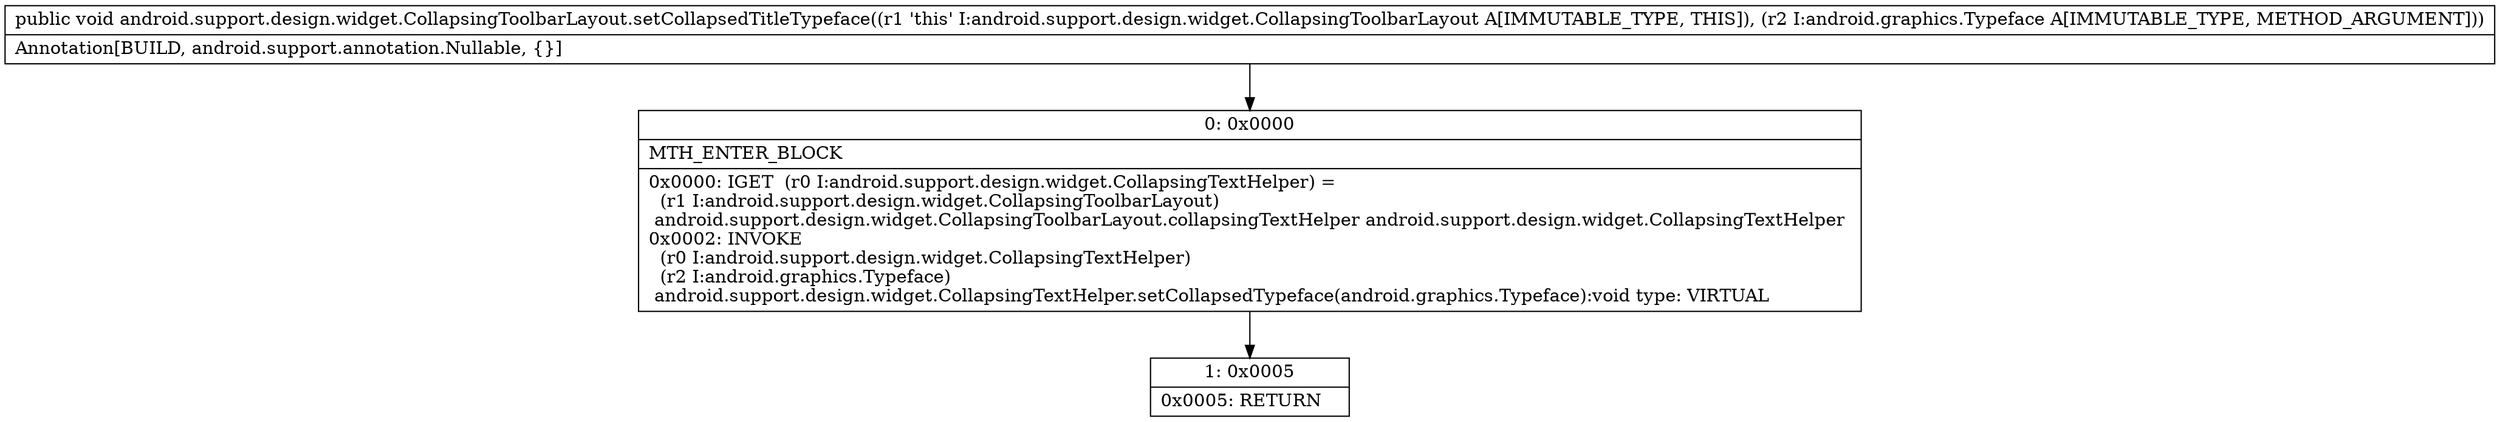 digraph "CFG forandroid.support.design.widget.CollapsingToolbarLayout.setCollapsedTitleTypeface(Landroid\/graphics\/Typeface;)V" {
Node_0 [shape=record,label="{0\:\ 0x0000|MTH_ENTER_BLOCK\l|0x0000: IGET  (r0 I:android.support.design.widget.CollapsingTextHelper) = \l  (r1 I:android.support.design.widget.CollapsingToolbarLayout)\l android.support.design.widget.CollapsingToolbarLayout.collapsingTextHelper android.support.design.widget.CollapsingTextHelper \l0x0002: INVOKE  \l  (r0 I:android.support.design.widget.CollapsingTextHelper)\l  (r2 I:android.graphics.Typeface)\l android.support.design.widget.CollapsingTextHelper.setCollapsedTypeface(android.graphics.Typeface):void type: VIRTUAL \l}"];
Node_1 [shape=record,label="{1\:\ 0x0005|0x0005: RETURN   \l}"];
MethodNode[shape=record,label="{public void android.support.design.widget.CollapsingToolbarLayout.setCollapsedTitleTypeface((r1 'this' I:android.support.design.widget.CollapsingToolbarLayout A[IMMUTABLE_TYPE, THIS]), (r2 I:android.graphics.Typeface A[IMMUTABLE_TYPE, METHOD_ARGUMENT]))  | Annotation[BUILD, android.support.annotation.Nullable, \{\}]\l}"];
MethodNode -> Node_0;
Node_0 -> Node_1;
}

